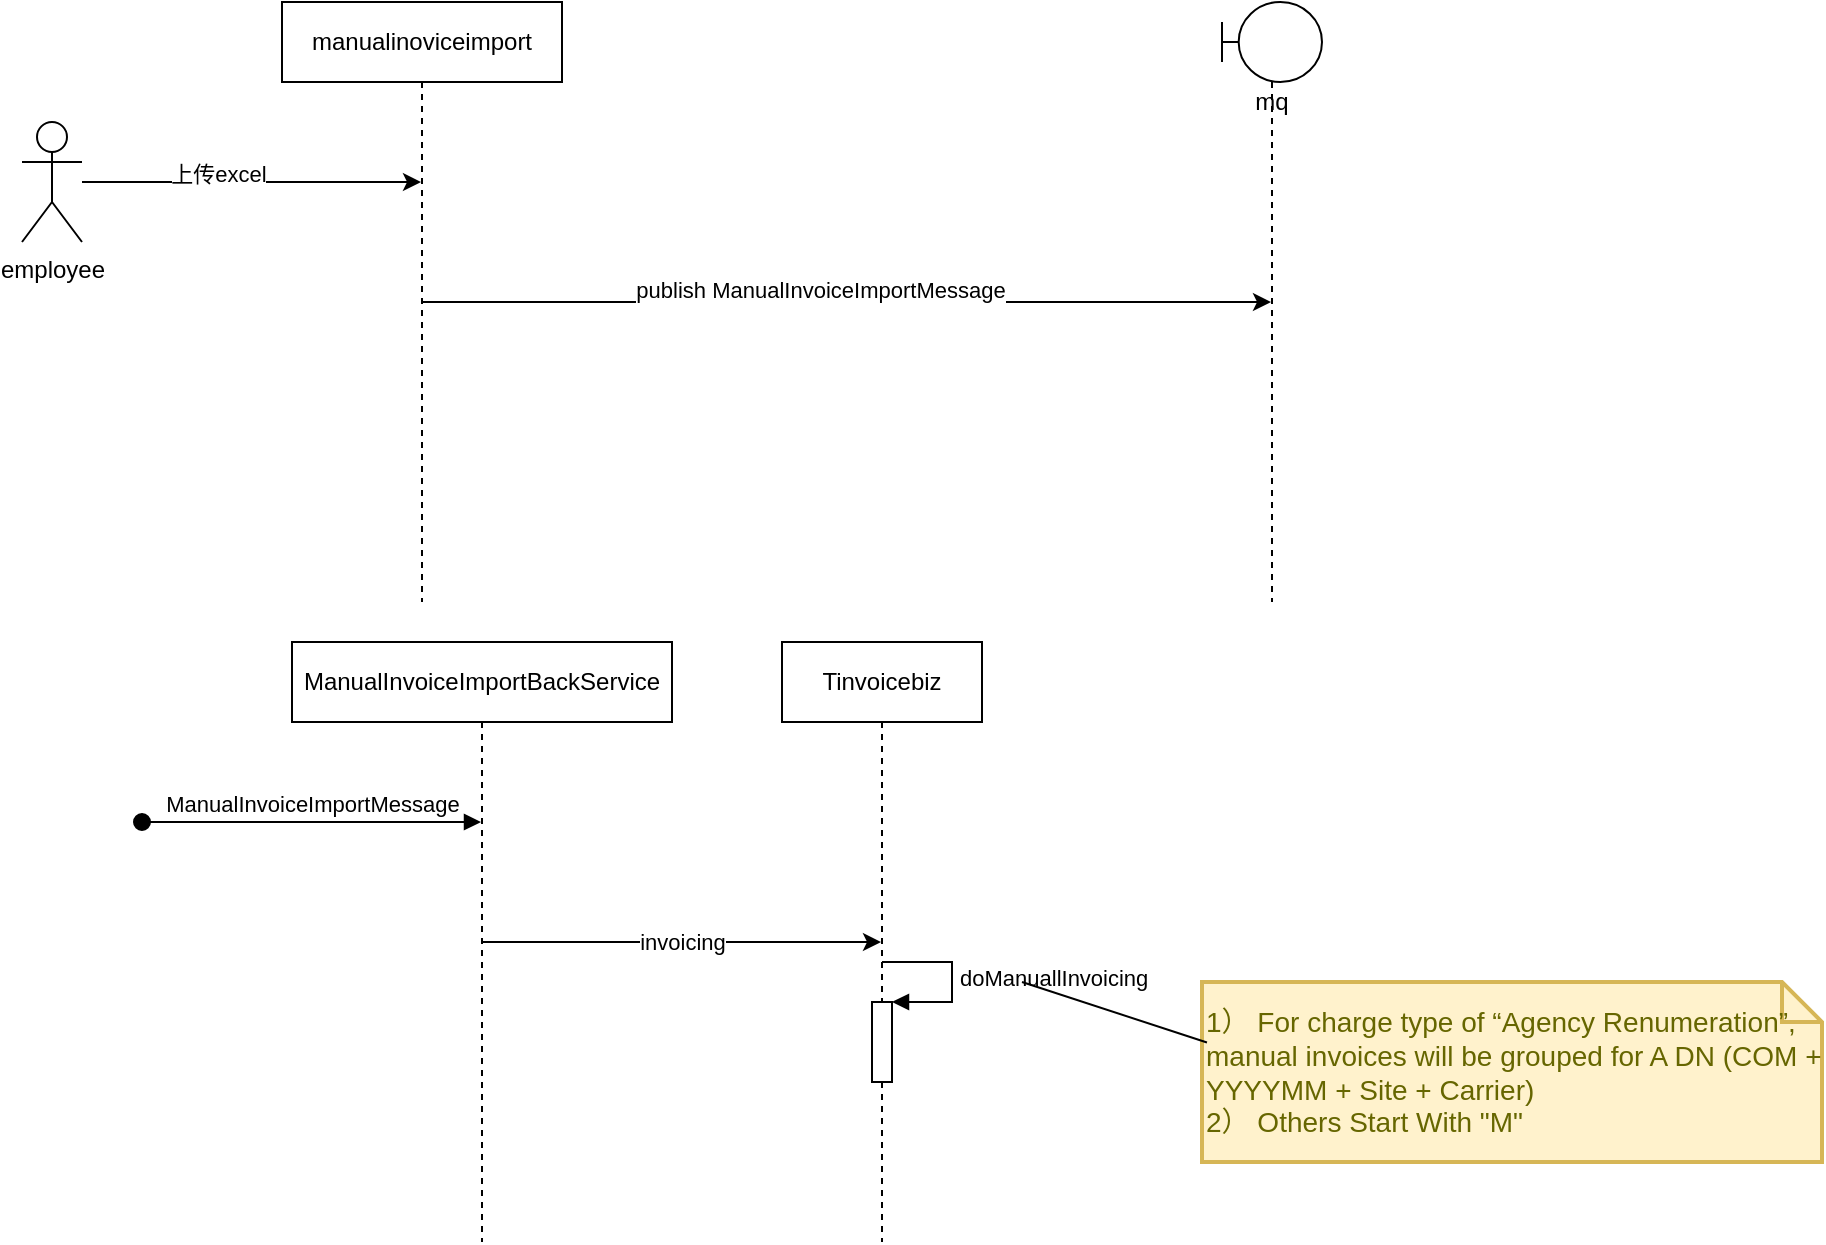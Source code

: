 <mxfile version="20.7.2" type="github">
  <diagram id="L64EDbuX12PYzA7cW2xy" name="Page-1">
    <mxGraphModel dx="1404" dy="873" grid="1" gridSize="10" guides="1" tooltips="1" connect="1" arrows="1" fold="1" page="1" pageScale="1" pageWidth="10000" pageHeight="10000" math="0" shadow="0">
      <root>
        <mxCell id="0" />
        <mxCell id="1" parent="0" />
        <mxCell id="R5m_KvKgsXJ3d5wTikri-15" style="edgeStyle=orthogonalEdgeStyle;rounded=0;orthogonalLoop=1;jettySize=auto;html=1;" edge="1" parent="1" source="R5m_KvKgsXJ3d5wTikri-1" target="R5m_KvKgsXJ3d5wTikri-2">
          <mxGeometry relative="1" as="geometry">
            <Array as="points">
              <mxPoint x="230" y="460" />
              <mxPoint x="230" y="460" />
            </Array>
          </mxGeometry>
        </mxCell>
        <mxCell id="R5m_KvKgsXJ3d5wTikri-16" value="上传excel" style="edgeLabel;html=1;align=center;verticalAlign=middle;resizable=0;points=[];" vertex="1" connectable="0" parent="R5m_KvKgsXJ3d5wTikri-15">
          <mxGeometry x="-0.201" y="4" relative="1" as="geometry">
            <mxPoint as="offset" />
          </mxGeometry>
        </mxCell>
        <mxCell id="R5m_KvKgsXJ3d5wTikri-1" value="employee" style="shape=umlActor;verticalLabelPosition=bottom;verticalAlign=top;html=1;" vertex="1" parent="1">
          <mxGeometry x="70" y="430" width="30" height="60" as="geometry" />
        </mxCell>
        <mxCell id="R5m_KvKgsXJ3d5wTikri-3" style="edgeStyle=orthogonalEdgeStyle;rounded=0;orthogonalLoop=1;jettySize=auto;html=1;" edge="1" parent="1" source="R5m_KvKgsXJ3d5wTikri-2" target="R5m_KvKgsXJ3d5wTikri-4">
          <mxGeometry relative="1" as="geometry">
            <mxPoint x="640" y="490" as="targetPoint" />
          </mxGeometry>
        </mxCell>
        <mxCell id="R5m_KvKgsXJ3d5wTikri-5" value="publish ManualInvoiceImportMessage" style="edgeLabel;html=1;align=center;verticalAlign=middle;resizable=0;points=[];" vertex="1" connectable="0" parent="R5m_KvKgsXJ3d5wTikri-3">
          <mxGeometry x="-0.064" y="6" relative="1" as="geometry">
            <mxPoint as="offset" />
          </mxGeometry>
        </mxCell>
        <mxCell id="R5m_KvKgsXJ3d5wTikri-2" value="manualinoviceimport" style="shape=umlLifeline;perimeter=lifelinePerimeter;whiteSpace=wrap;html=1;container=1;collapsible=0;recursiveResize=0;outlineConnect=0;" vertex="1" parent="1">
          <mxGeometry x="200" y="370" width="140" height="300" as="geometry" />
        </mxCell>
        <mxCell id="R5m_KvKgsXJ3d5wTikri-4" value="mq" style="shape=umlLifeline;participant=umlBoundary;perimeter=lifelinePerimeter;whiteSpace=wrap;html=1;container=1;collapsible=0;recursiveResize=0;verticalAlign=top;spacingTop=36;outlineConnect=0;" vertex="1" parent="1">
          <mxGeometry x="670" y="370" width="50" height="300" as="geometry" />
        </mxCell>
        <mxCell id="R5m_KvKgsXJ3d5wTikri-14" value="invoicing" style="edgeStyle=orthogonalEdgeStyle;rounded=0;orthogonalLoop=1;jettySize=auto;html=1;" edge="1" parent="1" source="R5m_KvKgsXJ3d5wTikri-6" target="R5m_KvKgsXJ3d5wTikri-13">
          <mxGeometry relative="1" as="geometry" />
        </mxCell>
        <mxCell id="R5m_KvKgsXJ3d5wTikri-6" value="ManualInvoiceImportBackService" style="shape=umlLifeline;perimeter=lifelinePerimeter;whiteSpace=wrap;html=1;container=1;collapsible=0;recursiveResize=0;outlineConnect=0;" vertex="1" parent="1">
          <mxGeometry x="205" y="690" width="190" height="300" as="geometry" />
        </mxCell>
        <mxCell id="R5m_KvKgsXJ3d5wTikri-10" value="ManualInvoiceImportMessage" style="html=1;verticalAlign=bottom;startArrow=oval;startFill=1;endArrow=block;startSize=8;rounded=0;" edge="1" parent="1" target="R5m_KvKgsXJ3d5wTikri-6">
          <mxGeometry width="60" relative="1" as="geometry">
            <mxPoint x="130" y="780" as="sourcePoint" />
            <mxPoint x="190" y="780" as="targetPoint" />
          </mxGeometry>
        </mxCell>
        <mxCell id="R5m_KvKgsXJ3d5wTikri-13" value="Tinvoicebiz" style="shape=umlLifeline;perimeter=lifelinePerimeter;whiteSpace=wrap;html=1;container=1;collapsible=0;recursiveResize=0;outlineConnect=0;" vertex="1" parent="1">
          <mxGeometry x="450" y="690" width="100" height="300" as="geometry" />
        </mxCell>
        <mxCell id="R5m_KvKgsXJ3d5wTikri-19" value="" style="html=1;points=[];perimeter=orthogonalPerimeter;" vertex="1" parent="R5m_KvKgsXJ3d5wTikri-13">
          <mxGeometry x="45" y="180" width="10" height="40" as="geometry" />
        </mxCell>
        <mxCell id="R5m_KvKgsXJ3d5wTikri-20" value="doManuallInvoicing" style="edgeStyle=orthogonalEdgeStyle;html=1;align=left;spacingLeft=2;endArrow=block;rounded=0;entryX=1;entryY=0;" edge="1" target="R5m_KvKgsXJ3d5wTikri-19" parent="R5m_KvKgsXJ3d5wTikri-13">
          <mxGeometry relative="1" as="geometry">
            <mxPoint x="50" y="160" as="sourcePoint" />
            <Array as="points">
              <mxPoint x="85" y="160" />
            </Array>
          </mxGeometry>
        </mxCell>
        <mxCell id="R5m_KvKgsXJ3d5wTikri-22" value="1）&amp;nbsp;For charge type of “Agency Renumeration”, manual invoices will be grouped for A DN (COM + YYYYMM + Site + Carrier)&amp;nbsp;&lt;br&gt;2） Others Start With &quot;M&quot;" style="shape=note;strokeWidth=2;fontSize=14;size=20;whiteSpace=wrap;html=1;fillColor=#fff2cc;strokeColor=#d6b656;fontColor=#666600;align=left;" vertex="1" parent="1">
          <mxGeometry x="660" y="860" width="310" height="90" as="geometry" />
        </mxCell>
        <mxCell id="R5m_KvKgsXJ3d5wTikri-23" value="" style="endArrow=none;html=1;rounded=0;entryX=0.008;entryY=0.336;entryDx=0;entryDy=0;entryPerimeter=0;" edge="1" parent="1" target="R5m_KvKgsXJ3d5wTikri-22">
          <mxGeometry width="50" height="50" relative="1" as="geometry">
            <mxPoint x="570" y="860" as="sourcePoint" />
            <mxPoint x="580" y="815" as="targetPoint" />
          </mxGeometry>
        </mxCell>
      </root>
    </mxGraphModel>
  </diagram>
</mxfile>
